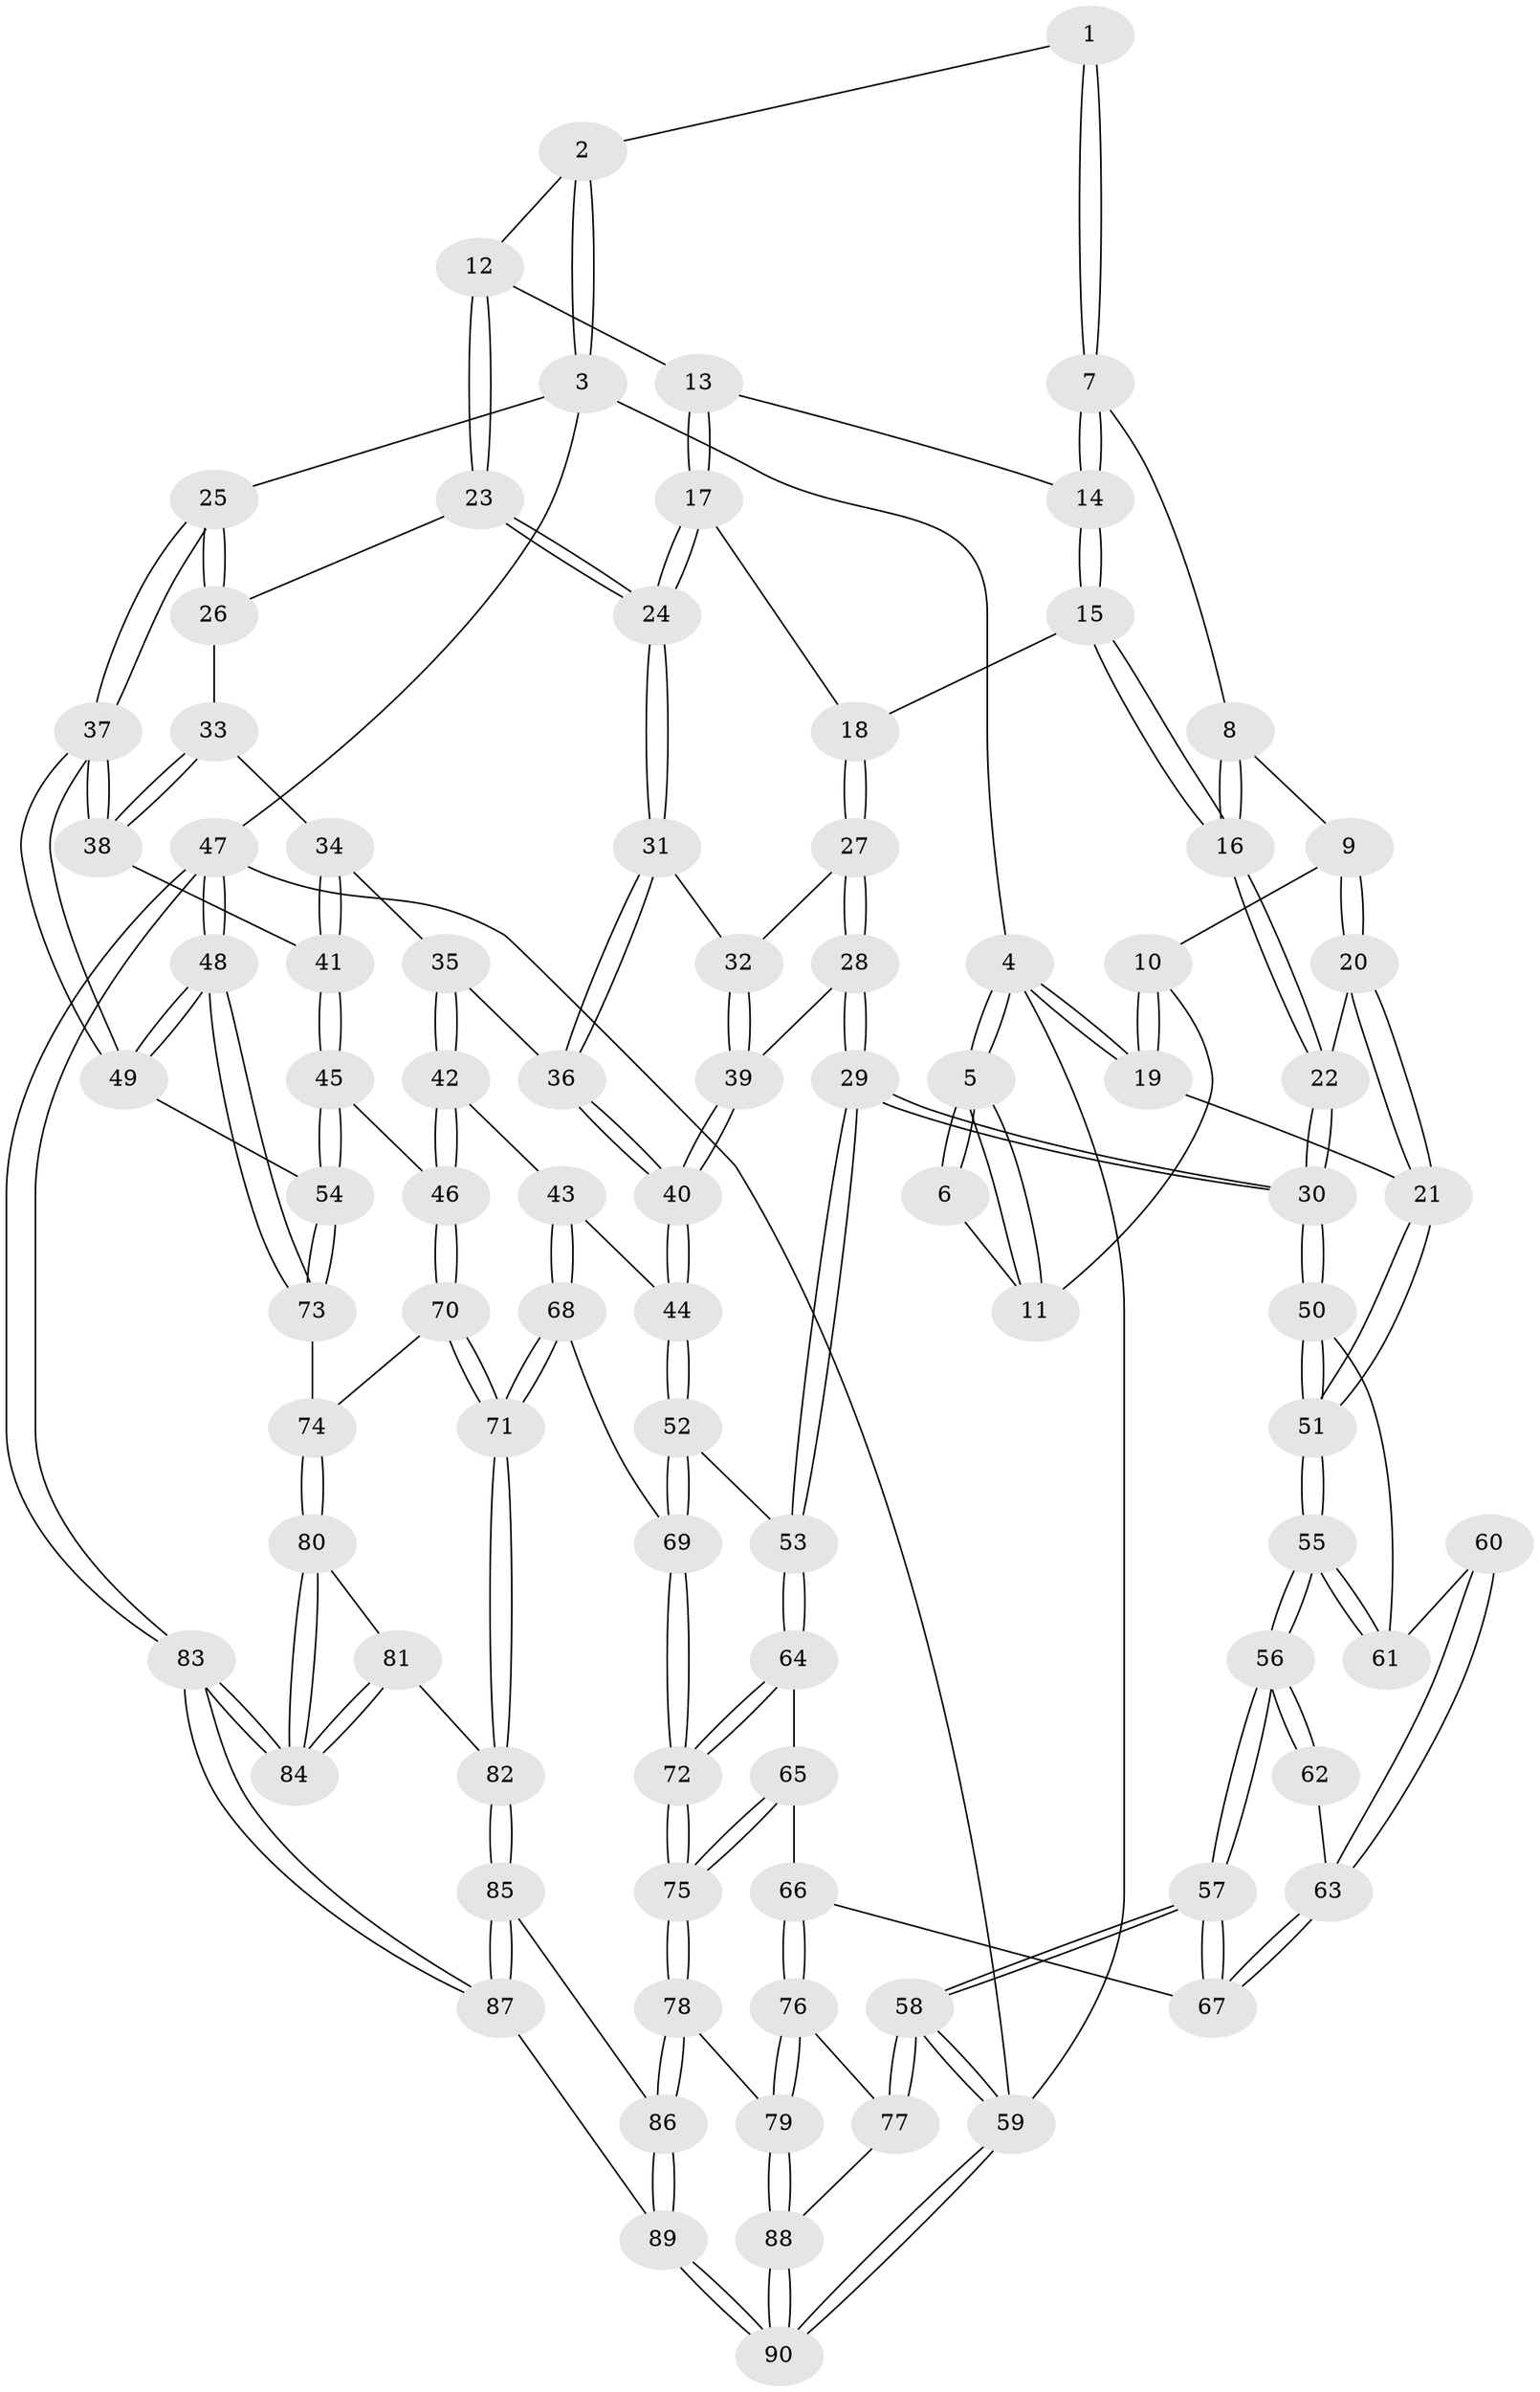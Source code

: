 // Generated by graph-tools (version 1.1) at 2025/03/03/09/25 03:03:15]
// undirected, 90 vertices, 222 edges
graph export_dot {
graph [start="1"]
  node [color=gray90,style=filled];
  1 [pos="+0.36301823342553374+0"];
  2 [pos="+0.5629808799324552+0"];
  3 [pos="+1+0"];
  4 [pos="+0+0"];
  5 [pos="+0+0"];
  6 [pos="+0.20440090018141086+0"];
  7 [pos="+0.3337073137191904+0.08049169987205021"];
  8 [pos="+0.29326305276294223+0.10155371628060184"];
  9 [pos="+0.19009656301209138+0.1158522283538288"];
  10 [pos="+0.18799558460097207+0.11341839135666734"];
  11 [pos="+0.1878927053209604+0.1130265666204125"];
  12 [pos="+0.5126017416026364+0.11905271223079855"];
  13 [pos="+0.4731417536108927+0.12572322098001917"];
  14 [pos="+0.4262573448616896+0.12809986666276907"];
  15 [pos="+0.37898002390802427+0.25032469322068507"];
  16 [pos="+0.32260326266222156+0.2701775424582296"];
  17 [pos="+0.4506879628018816+0.2590779652060501"];
  18 [pos="+0.4016559287343731+0.2647297368100762"];
  19 [pos="+0+0.06019002033834107"];
  20 [pos="+0.16644064363169414+0.21484277538053917"];
  21 [pos="+0+0.22712121737694596"];
  22 [pos="+0.2233141411557882+0.37140178280242797"];
  23 [pos="+0.5922737842896447+0.18365242551323613"];
  24 [pos="+0.5816299086563019+0.30463942037220687"];
  25 [pos="+1+0"];
  26 [pos="+0.7781908216932228+0.10282622395429249"];
  27 [pos="+0.4490283813709127+0.36873652353796715"];
  28 [pos="+0.376134700401847+0.42712258833890515"];
  29 [pos="+0.267842241433579+0.460603208171199"];
  30 [pos="+0.21671017405250476+0.4247350160634393"];
  31 [pos="+0.5838626264798041+0.3223785020748548"];
  32 [pos="+0.554683237881632+0.34212398317603493"];
  33 [pos="+0.7494239794632763+0.3059944322463052"];
  34 [pos="+0.6806299968240483+0.3615685752753228"];
  35 [pos="+0.6635875916411289+0.36614365458275716"];
  36 [pos="+0.617777795892228+0.3457658027702943"];
  37 [pos="+1+0.28672731403287477"];
  38 [pos="+1+0.35326231832307553"];
  39 [pos="+0.5130952600168235+0.49946221846956323"];
  40 [pos="+0.5554822793642493+0.5947150791651945"];
  41 [pos="+0.8952489880528487+0.45058916894335294"];
  42 [pos="+0.7124477572417635+0.5938516905439732"];
  43 [pos="+0.5720328240825192+0.6047008224590689"];
  44 [pos="+0.5572408890460872+0.601710965320666"];
  45 [pos="+0.7955184001195581+0.6089880319736388"];
  46 [pos="+0.7307105125880347+0.6017205073655149"];
  47 [pos="+1+1"];
  48 [pos="+1+0.9901422552745089"];
  49 [pos="+1+0.6205340802732019"];
  50 [pos="+0.21365872504666464+0.42558466483516677"];
  51 [pos="+0+0.25132526959493307"];
  52 [pos="+0.503146018458743+0.6267071129582986"];
  53 [pos="+0.31000861152047193+0.5651956112195183"];
  54 [pos="+0.8004712616788132+0.615318575193896"];
  55 [pos="+0+0.560751187788477"];
  56 [pos="+0+0.6186740814211716"];
  57 [pos="+0+0.7448574223208938"];
  58 [pos="+0+0.9217630493976671"];
  59 [pos="+0+1"];
  60 [pos="+0.17913401757646324+0.46113107706737355"];
  61 [pos="+0.18397617037059608+0.4537420149528016"];
  62 [pos="+0.05845115859171054+0.5609071808584467"];
  63 [pos="+0.08615765780688357+0.725806175515726"];
  64 [pos="+0.28574424115405594+0.646035449580437"];
  65 [pos="+0.14298528234665284+0.7456681075024189"];
  66 [pos="+0.12863917116205287+0.7491184988116021"];
  67 [pos="+0.08562801886260712+0.7284514546228965"];
  68 [pos="+0.6054006238481839+0.8160397837701092"];
  69 [pos="+0.45398229988663646+0.7766481178405921"];
  70 [pos="+0.660932338701565+0.7833370322001001"];
  71 [pos="+0.61857227856158+0.8270071799142541"];
  72 [pos="+0.3895636987551416+0.8281238257565972"];
  73 [pos="+0.8592096213555845+0.7566152184308896"];
  74 [pos="+0.8154333041457095+0.7977646130783816"];
  75 [pos="+0.37470846250322043+0.8679021133059013"];
  76 [pos="+0.1408742794530775+0.8453353318609996"];
  77 [pos="+0.09729464156879922+0.9102304168643526"];
  78 [pos="+0.3742144931820546+0.8779383596993667"];
  79 [pos="+0.22993826214580146+0.9157023539590449"];
  80 [pos="+0.7853544485733325+0.8437498721662212"];
  81 [pos="+0.6272384828718228+0.844508272100917"];
  82 [pos="+0.6221449167537945+0.8424755427545421"];
  83 [pos="+0.8338819133251766+1"];
  84 [pos="+0.7656695277544552+0.9677467794202234"];
  85 [pos="+0.572241636632025+0.9413321757025221"];
  86 [pos="+0.38424597574766894+0.8987545686897118"];
  87 [pos="+0.7130017316609347+1"];
  88 [pos="+0.1500239700389776+1"];
  89 [pos="+0.36100344974769794+1"];
  90 [pos="+0.12196760894444321+1"];
  1 -- 2;
  1 -- 7;
  1 -- 7;
  2 -- 3;
  2 -- 3;
  2 -- 12;
  3 -- 4;
  3 -- 25;
  3 -- 47;
  4 -- 5;
  4 -- 5;
  4 -- 19;
  4 -- 19;
  4 -- 59;
  5 -- 6;
  5 -- 6;
  5 -- 11;
  5 -- 11;
  6 -- 11;
  7 -- 8;
  7 -- 14;
  7 -- 14;
  8 -- 9;
  8 -- 16;
  8 -- 16;
  9 -- 10;
  9 -- 20;
  9 -- 20;
  10 -- 11;
  10 -- 19;
  10 -- 19;
  12 -- 13;
  12 -- 23;
  12 -- 23;
  13 -- 14;
  13 -- 17;
  13 -- 17;
  14 -- 15;
  14 -- 15;
  15 -- 16;
  15 -- 16;
  15 -- 18;
  16 -- 22;
  16 -- 22;
  17 -- 18;
  17 -- 24;
  17 -- 24;
  18 -- 27;
  18 -- 27;
  19 -- 21;
  20 -- 21;
  20 -- 21;
  20 -- 22;
  21 -- 51;
  21 -- 51;
  22 -- 30;
  22 -- 30;
  23 -- 24;
  23 -- 24;
  23 -- 26;
  24 -- 31;
  24 -- 31;
  25 -- 26;
  25 -- 26;
  25 -- 37;
  25 -- 37;
  26 -- 33;
  27 -- 28;
  27 -- 28;
  27 -- 32;
  28 -- 29;
  28 -- 29;
  28 -- 39;
  29 -- 30;
  29 -- 30;
  29 -- 53;
  29 -- 53;
  30 -- 50;
  30 -- 50;
  31 -- 32;
  31 -- 36;
  31 -- 36;
  32 -- 39;
  32 -- 39;
  33 -- 34;
  33 -- 38;
  33 -- 38;
  34 -- 35;
  34 -- 41;
  34 -- 41;
  35 -- 36;
  35 -- 42;
  35 -- 42;
  36 -- 40;
  36 -- 40;
  37 -- 38;
  37 -- 38;
  37 -- 49;
  37 -- 49;
  38 -- 41;
  39 -- 40;
  39 -- 40;
  40 -- 44;
  40 -- 44;
  41 -- 45;
  41 -- 45;
  42 -- 43;
  42 -- 46;
  42 -- 46;
  43 -- 44;
  43 -- 68;
  43 -- 68;
  44 -- 52;
  44 -- 52;
  45 -- 46;
  45 -- 54;
  45 -- 54;
  46 -- 70;
  46 -- 70;
  47 -- 48;
  47 -- 48;
  47 -- 83;
  47 -- 83;
  47 -- 59;
  48 -- 49;
  48 -- 49;
  48 -- 73;
  48 -- 73;
  49 -- 54;
  50 -- 51;
  50 -- 51;
  50 -- 61;
  51 -- 55;
  51 -- 55;
  52 -- 53;
  52 -- 69;
  52 -- 69;
  53 -- 64;
  53 -- 64;
  54 -- 73;
  54 -- 73;
  55 -- 56;
  55 -- 56;
  55 -- 61;
  55 -- 61;
  56 -- 57;
  56 -- 57;
  56 -- 62;
  56 -- 62;
  57 -- 58;
  57 -- 58;
  57 -- 67;
  57 -- 67;
  58 -- 59;
  58 -- 59;
  58 -- 77;
  58 -- 77;
  59 -- 90;
  59 -- 90;
  60 -- 61;
  60 -- 63;
  60 -- 63;
  62 -- 63;
  63 -- 67;
  63 -- 67;
  64 -- 65;
  64 -- 72;
  64 -- 72;
  65 -- 66;
  65 -- 75;
  65 -- 75;
  66 -- 67;
  66 -- 76;
  66 -- 76;
  68 -- 69;
  68 -- 71;
  68 -- 71;
  69 -- 72;
  69 -- 72;
  70 -- 71;
  70 -- 71;
  70 -- 74;
  71 -- 82;
  71 -- 82;
  72 -- 75;
  72 -- 75;
  73 -- 74;
  74 -- 80;
  74 -- 80;
  75 -- 78;
  75 -- 78;
  76 -- 77;
  76 -- 79;
  76 -- 79;
  77 -- 88;
  78 -- 79;
  78 -- 86;
  78 -- 86;
  79 -- 88;
  79 -- 88;
  80 -- 81;
  80 -- 84;
  80 -- 84;
  81 -- 82;
  81 -- 84;
  81 -- 84;
  82 -- 85;
  82 -- 85;
  83 -- 84;
  83 -- 84;
  83 -- 87;
  83 -- 87;
  85 -- 86;
  85 -- 87;
  85 -- 87;
  86 -- 89;
  86 -- 89;
  87 -- 89;
  88 -- 90;
  88 -- 90;
  89 -- 90;
  89 -- 90;
}
